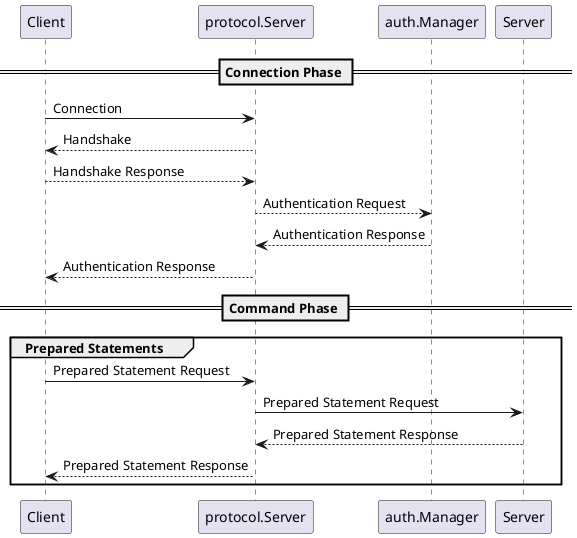 @startuml sequence
' MySQL: Connection Phase
' https://dev.mysql.com/doc/dev/mysql-server/latest/page_protocol_connection_phase.html
== Connection Phase ==
Client -> protocol.Server : Connection
protocol.Server --> Client: Handshake
Client --> protocol.Server: Handshake Response
protocol.Server --> auth.Manager: Authentication Request
auth.Manager --> protocol.Server: Authentication Response
protocol.Server --> Client: Authentication Response
== Command Phase == 
group Prepared Statements
    Client -> protocol.Server: Prepared Statement Request
    protocol.Server -> Server: Prepared Statement Request
    Server --> protocol.Server: Prepared Statement Response
    protocol.Server --> Client: Prepared Statement Response
end
@enduml